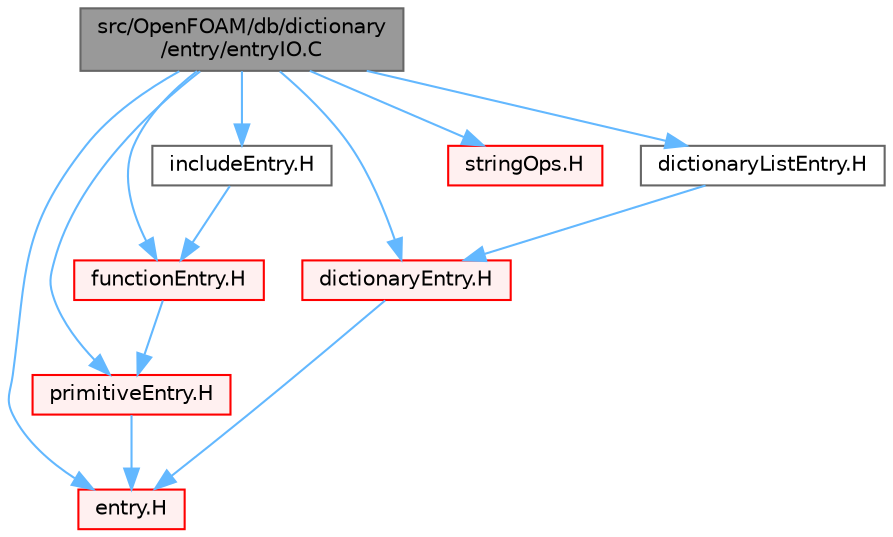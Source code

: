 digraph "src/OpenFOAM/db/dictionary/entry/entryIO.C"
{
 // LATEX_PDF_SIZE
  bgcolor="transparent";
  edge [fontname=Helvetica,fontsize=10,labelfontname=Helvetica,labelfontsize=10];
  node [fontname=Helvetica,fontsize=10,shape=box,height=0.2,width=0.4];
  Node1 [id="Node000001",label="src/OpenFOAM/db/dictionary\l/entry/entryIO.C",height=0.2,width=0.4,color="gray40", fillcolor="grey60", style="filled", fontcolor="black",tooltip=" "];
  Node1 -> Node2 [id="edge1_Node000001_Node000002",color="steelblue1",style="solid",tooltip=" "];
  Node2 [id="Node000002",label="entry.H",height=0.2,width=0.4,color="red", fillcolor="#FFF0F0", style="filled",URL="$entry_8H.html",tooltip=" "];
  Node1 -> Node79 [id="edge2_Node000001_Node000079",color="steelblue1",style="solid",tooltip=" "];
  Node79 [id="Node000079",label="primitiveEntry.H",height=0.2,width=0.4,color="red", fillcolor="#FFF0F0", style="filled",URL="$primitiveEntry_8H.html",tooltip=" "];
  Node79 -> Node2 [id="edge3_Node000079_Node000002",color="steelblue1",style="solid",tooltip=" "];
  Node1 -> Node112 [id="edge4_Node000001_Node000112",color="steelblue1",style="solid",tooltip=" "];
  Node112 [id="Node000112",label="dictionaryEntry.H",height=0.2,width=0.4,color="red", fillcolor="#FFF0F0", style="filled",URL="$dictionaryEntry_8H.html",tooltip=" "];
  Node112 -> Node2 [id="edge5_Node000112_Node000002",color="steelblue1",style="solid",tooltip=" "];
  Node1 -> Node135 [id="edge6_Node000001_Node000135",color="steelblue1",style="solid",tooltip=" "];
  Node135 [id="Node000135",label="functionEntry.H",height=0.2,width=0.4,color="red", fillcolor="#FFF0F0", style="filled",URL="$functionEntry_8H.html",tooltip=" "];
  Node135 -> Node79 [id="edge7_Node000135_Node000079",color="steelblue1",style="solid",tooltip=" "];
  Node1 -> Node137 [id="edge8_Node000001_Node000137",color="steelblue1",style="solid",tooltip=" "];
  Node137 [id="Node000137",label="includeEntry.H",height=0.2,width=0.4,color="grey40", fillcolor="white", style="filled",URL="$includeEntry_8H.html",tooltip=" "];
  Node137 -> Node135 [id="edge9_Node000137_Node000135",color="steelblue1",style="solid",tooltip=" "];
  Node1 -> Node138 [id="edge10_Node000001_Node000138",color="steelblue1",style="solid",tooltip=" "];
  Node138 [id="Node000138",label="stringOps.H",height=0.2,width=0.4,color="red", fillcolor="#FFF0F0", style="filled",URL="$stringOps_8H.html",tooltip=" "];
  Node1 -> Node144 [id="edge11_Node000001_Node000144",color="steelblue1",style="solid",tooltip=" "];
  Node144 [id="Node000144",label="dictionaryListEntry.H",height=0.2,width=0.4,color="grey40", fillcolor="white", style="filled",URL="$dictionaryListEntry_8H.html",tooltip=" "];
  Node144 -> Node112 [id="edge12_Node000144_Node000112",color="steelblue1",style="solid",tooltip=" "];
}
